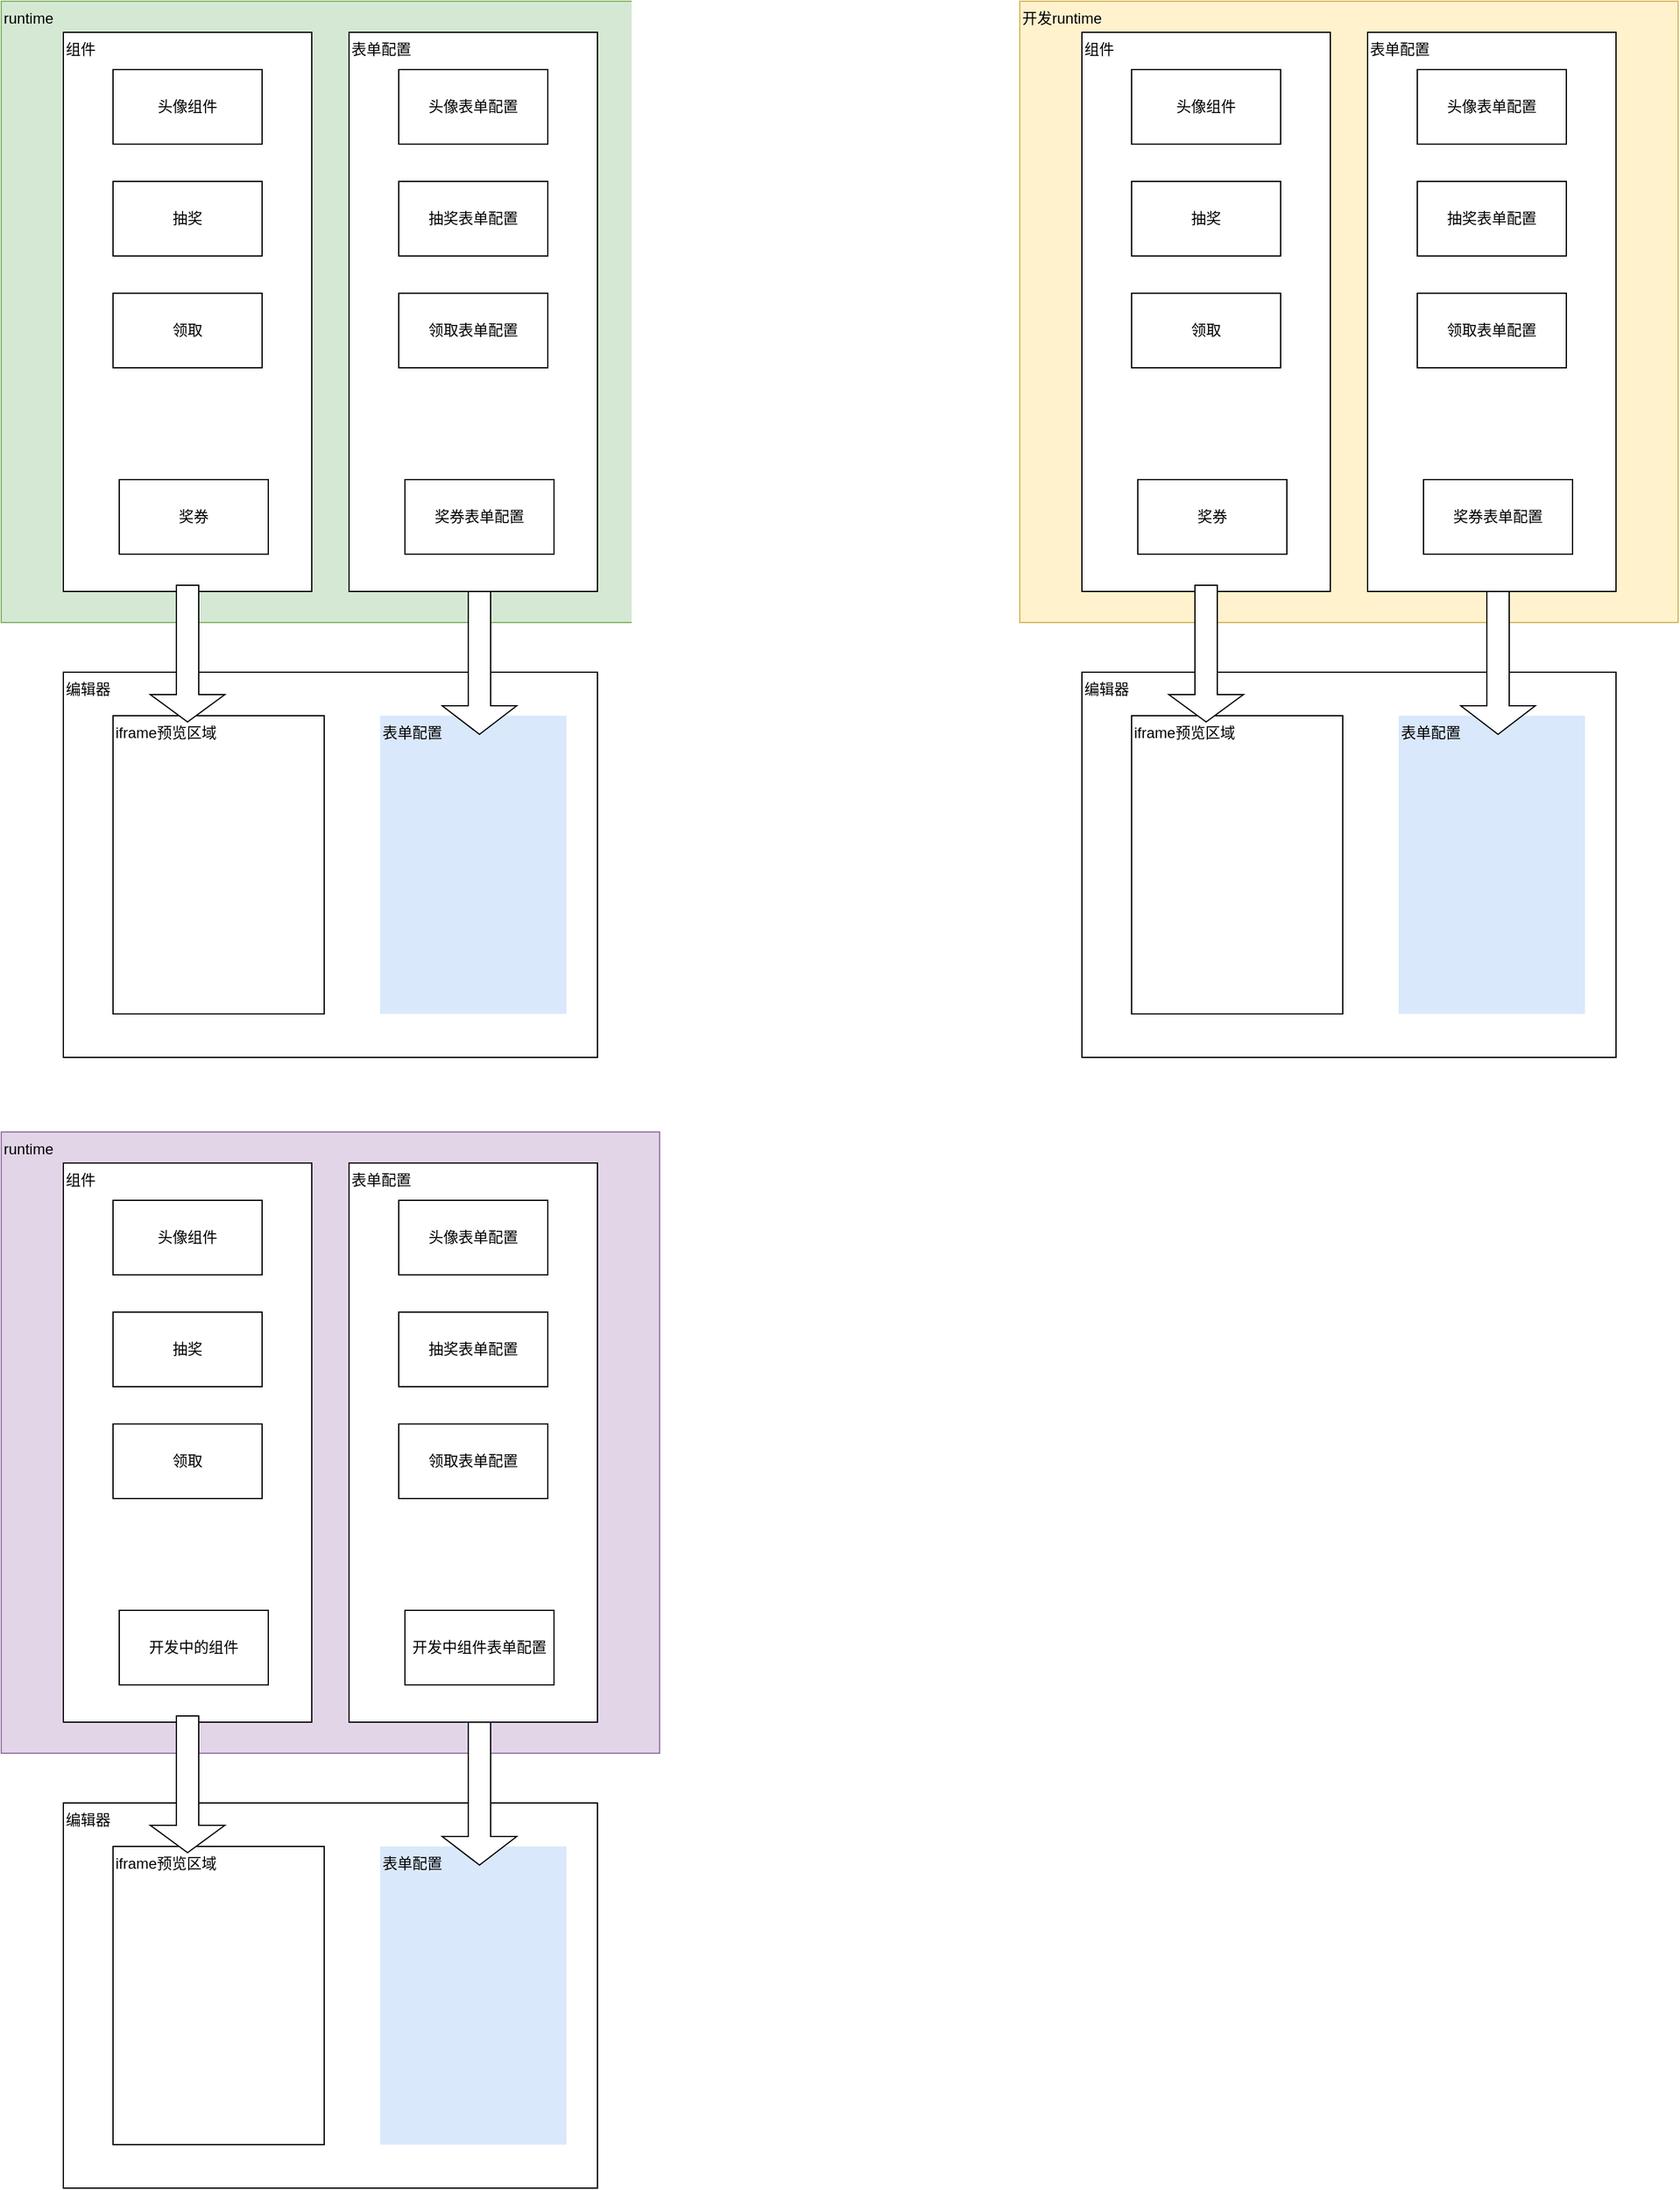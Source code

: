 <mxfile version="21.2.1" type="github">
  <diagram name="第 1 页" id="2doKhfyTxvmAfVmX1QRC">
    <mxGraphModel dx="2074" dy="1085" grid="1" gridSize="10" guides="1" tooltips="1" connect="1" arrows="1" fold="1" page="1" pageScale="1" pageWidth="2339" pageHeight="3300" math="0" shadow="0">
      <root>
        <mxCell id="0" />
        <mxCell id="1" parent="0" />
        <mxCell id="g_p9rQUHt0_gcAnSfRzu-19" value="runtime" style="rounded=0;whiteSpace=wrap;html=1;align=left;verticalAlign=top;fillColor=#d5e8d4;strokeColor=#82b366;" vertex="1" parent="1">
          <mxGeometry x="720" y="240" width="530" height="500" as="geometry" />
        </mxCell>
        <mxCell id="g_p9rQUHt0_gcAnSfRzu-2" value="编辑器" style="rounded=0;whiteSpace=wrap;html=1;align=left;verticalAlign=top;" vertex="1" parent="1">
          <mxGeometry x="770" y="780" width="430" height="310" as="geometry" />
        </mxCell>
        <mxCell id="g_p9rQUHt0_gcAnSfRzu-3" value="iframe预览区域" style="rounded=0;whiteSpace=wrap;html=1;align=left;verticalAlign=top;" vertex="1" parent="1">
          <mxGeometry x="810" y="815" width="170" height="240" as="geometry" />
        </mxCell>
        <mxCell id="g_p9rQUHt0_gcAnSfRzu-5" value="表单配置" style="rounded=0;whiteSpace=wrap;html=1;align=left;verticalAlign=top;labelBackgroundColor=none;fillColor=#dae8fc;strokeColor=none;" vertex="1" parent="1">
          <mxGeometry x="1025" y="815" width="150" height="240" as="geometry" />
        </mxCell>
        <mxCell id="g_p9rQUHt0_gcAnSfRzu-6" value="组件" style="rounded=0;whiteSpace=wrap;html=1;verticalAlign=top;align=left;" vertex="1" parent="1">
          <mxGeometry x="770" y="265" width="200" height="450" as="geometry" />
        </mxCell>
        <mxCell id="g_p9rQUHt0_gcAnSfRzu-7" value="头像组件" style="rounded=0;whiteSpace=wrap;html=1;" vertex="1" parent="1">
          <mxGeometry x="810" y="295" width="120" height="60" as="geometry" />
        </mxCell>
        <mxCell id="g_p9rQUHt0_gcAnSfRzu-8" value="领取" style="rounded=0;whiteSpace=wrap;html=1;" vertex="1" parent="1">
          <mxGeometry x="810" y="475" width="120" height="60" as="geometry" />
        </mxCell>
        <mxCell id="g_p9rQUHt0_gcAnSfRzu-9" value="抽奖" style="rounded=0;whiteSpace=wrap;html=1;" vertex="1" parent="1">
          <mxGeometry x="810" y="385" width="120" height="60" as="geometry" />
        </mxCell>
        <mxCell id="g_p9rQUHt0_gcAnSfRzu-10" value="奖券" style="rounded=0;whiteSpace=wrap;html=1;" vertex="1" parent="1">
          <mxGeometry x="815" y="625" width="120" height="60" as="geometry" />
        </mxCell>
        <mxCell id="g_p9rQUHt0_gcAnSfRzu-12" value="表单配置" style="rounded=0;whiteSpace=wrap;html=1;verticalAlign=top;align=left;" vertex="1" parent="1">
          <mxGeometry x="1000" y="265" width="200" height="450" as="geometry" />
        </mxCell>
        <mxCell id="g_p9rQUHt0_gcAnSfRzu-13" value="头像表单配置" style="rounded=0;whiteSpace=wrap;html=1;" vertex="1" parent="1">
          <mxGeometry x="1040" y="295" width="120" height="60" as="geometry" />
        </mxCell>
        <mxCell id="g_p9rQUHt0_gcAnSfRzu-14" value="领取表单配置" style="rounded=0;whiteSpace=wrap;html=1;" vertex="1" parent="1">
          <mxGeometry x="1040" y="475" width="120" height="60" as="geometry" />
        </mxCell>
        <mxCell id="g_p9rQUHt0_gcAnSfRzu-15" value="抽奖表单配置" style="rounded=0;whiteSpace=wrap;html=1;" vertex="1" parent="1">
          <mxGeometry x="1040" y="385" width="120" height="60" as="geometry" />
        </mxCell>
        <mxCell id="g_p9rQUHt0_gcAnSfRzu-16" value="奖券表单配置" style="rounded=0;whiteSpace=wrap;html=1;" vertex="1" parent="1">
          <mxGeometry x="1045" y="625" width="120" height="60" as="geometry" />
        </mxCell>
        <mxCell id="g_p9rQUHt0_gcAnSfRzu-17" value="" style="shape=singleArrow;direction=south;whiteSpace=wrap;html=1;" vertex="1" parent="1">
          <mxGeometry x="840" y="710" width="60" height="110" as="geometry" />
        </mxCell>
        <mxCell id="g_p9rQUHt0_gcAnSfRzu-18" value="" style="shape=singleArrow;direction=south;whiteSpace=wrap;html=1;" vertex="1" parent="1">
          <mxGeometry x="1075" y="715" width="60" height="115" as="geometry" />
        </mxCell>
        <mxCell id="g_p9rQUHt0_gcAnSfRzu-20" value="开发runtime" style="rounded=0;whiteSpace=wrap;html=1;align=left;verticalAlign=top;fillColor=#fff2cc;strokeColor=#d6b656;" vertex="1" parent="1">
          <mxGeometry x="1540" y="240" width="530" height="500" as="geometry" />
        </mxCell>
        <mxCell id="g_p9rQUHt0_gcAnSfRzu-21" value="编辑器" style="rounded=0;whiteSpace=wrap;html=1;align=left;verticalAlign=top;" vertex="1" parent="1">
          <mxGeometry x="1590" y="780" width="430" height="310" as="geometry" />
        </mxCell>
        <mxCell id="g_p9rQUHt0_gcAnSfRzu-22" value="iframe预览区域" style="rounded=0;whiteSpace=wrap;html=1;align=left;verticalAlign=top;" vertex="1" parent="1">
          <mxGeometry x="1630" y="815" width="170" height="240" as="geometry" />
        </mxCell>
        <mxCell id="g_p9rQUHt0_gcAnSfRzu-23" value="表单配置" style="rounded=0;whiteSpace=wrap;html=1;align=left;verticalAlign=top;labelBackgroundColor=none;fillColor=#dae8fc;strokeColor=none;" vertex="1" parent="1">
          <mxGeometry x="1845" y="815" width="150" height="240" as="geometry" />
        </mxCell>
        <mxCell id="g_p9rQUHt0_gcAnSfRzu-24" value="组件" style="rounded=0;whiteSpace=wrap;html=1;verticalAlign=top;align=left;" vertex="1" parent="1">
          <mxGeometry x="1590" y="265" width="200" height="450" as="geometry" />
        </mxCell>
        <mxCell id="g_p9rQUHt0_gcAnSfRzu-25" value="头像组件" style="rounded=0;whiteSpace=wrap;html=1;" vertex="1" parent="1">
          <mxGeometry x="1630" y="295" width="120" height="60" as="geometry" />
        </mxCell>
        <mxCell id="g_p9rQUHt0_gcAnSfRzu-26" value="领取" style="rounded=0;whiteSpace=wrap;html=1;" vertex="1" parent="1">
          <mxGeometry x="1630" y="475" width="120" height="60" as="geometry" />
        </mxCell>
        <mxCell id="g_p9rQUHt0_gcAnSfRzu-27" value="抽奖" style="rounded=0;whiteSpace=wrap;html=1;" vertex="1" parent="1">
          <mxGeometry x="1630" y="385" width="120" height="60" as="geometry" />
        </mxCell>
        <mxCell id="g_p9rQUHt0_gcAnSfRzu-28" value="奖券" style="rounded=0;whiteSpace=wrap;html=1;" vertex="1" parent="1">
          <mxGeometry x="1635" y="625" width="120" height="60" as="geometry" />
        </mxCell>
        <mxCell id="g_p9rQUHt0_gcAnSfRzu-29" value="表单配置" style="rounded=0;whiteSpace=wrap;html=1;verticalAlign=top;align=left;" vertex="1" parent="1">
          <mxGeometry x="1820" y="265" width="200" height="450" as="geometry" />
        </mxCell>
        <mxCell id="g_p9rQUHt0_gcAnSfRzu-30" value="头像表单配置" style="rounded=0;whiteSpace=wrap;html=1;" vertex="1" parent="1">
          <mxGeometry x="1860" y="295" width="120" height="60" as="geometry" />
        </mxCell>
        <mxCell id="g_p9rQUHt0_gcAnSfRzu-31" value="领取表单配置" style="rounded=0;whiteSpace=wrap;html=1;" vertex="1" parent="1">
          <mxGeometry x="1860" y="475" width="120" height="60" as="geometry" />
        </mxCell>
        <mxCell id="g_p9rQUHt0_gcAnSfRzu-32" value="抽奖表单配置" style="rounded=0;whiteSpace=wrap;html=1;" vertex="1" parent="1">
          <mxGeometry x="1860" y="385" width="120" height="60" as="geometry" />
        </mxCell>
        <mxCell id="g_p9rQUHt0_gcAnSfRzu-33" value="奖券表单配置" style="rounded=0;whiteSpace=wrap;html=1;" vertex="1" parent="1">
          <mxGeometry x="1865" y="625" width="120" height="60" as="geometry" />
        </mxCell>
        <mxCell id="g_p9rQUHt0_gcAnSfRzu-34" value="" style="shape=singleArrow;direction=south;whiteSpace=wrap;html=1;" vertex="1" parent="1">
          <mxGeometry x="1660" y="710" width="60" height="110" as="geometry" />
        </mxCell>
        <mxCell id="g_p9rQUHt0_gcAnSfRzu-35" value="" style="shape=singleArrow;direction=south;whiteSpace=wrap;html=1;" vertex="1" parent="1">
          <mxGeometry x="1895" y="715" width="60" height="115" as="geometry" />
        </mxCell>
        <mxCell id="g_p9rQUHt0_gcAnSfRzu-36" value="runtime" style="rounded=0;whiteSpace=wrap;html=1;align=left;verticalAlign=top;fillColor=#e1d5e7;strokeColor=#9673a6;" vertex="1" parent="1">
          <mxGeometry x="720" y="1150" width="530" height="500" as="geometry" />
        </mxCell>
        <mxCell id="g_p9rQUHt0_gcAnSfRzu-37" value="编辑器" style="rounded=0;whiteSpace=wrap;html=1;align=left;verticalAlign=top;" vertex="1" parent="1">
          <mxGeometry x="770" y="1690" width="430" height="310" as="geometry" />
        </mxCell>
        <mxCell id="g_p9rQUHt0_gcAnSfRzu-38" value="iframe预览区域" style="rounded=0;whiteSpace=wrap;html=1;align=left;verticalAlign=top;" vertex="1" parent="1">
          <mxGeometry x="810" y="1725" width="170" height="240" as="geometry" />
        </mxCell>
        <mxCell id="g_p9rQUHt0_gcAnSfRzu-39" value="表单配置" style="rounded=0;whiteSpace=wrap;html=1;align=left;verticalAlign=top;labelBackgroundColor=none;fillColor=#dae8fc;strokeColor=none;" vertex="1" parent="1">
          <mxGeometry x="1025" y="1725" width="150" height="240" as="geometry" />
        </mxCell>
        <mxCell id="g_p9rQUHt0_gcAnSfRzu-40" value="组件" style="rounded=0;whiteSpace=wrap;html=1;verticalAlign=top;align=left;" vertex="1" parent="1">
          <mxGeometry x="770" y="1175" width="200" height="450" as="geometry" />
        </mxCell>
        <mxCell id="g_p9rQUHt0_gcAnSfRzu-41" value="头像组件" style="rounded=0;whiteSpace=wrap;html=1;" vertex="1" parent="1">
          <mxGeometry x="810" y="1205" width="120" height="60" as="geometry" />
        </mxCell>
        <mxCell id="g_p9rQUHt0_gcAnSfRzu-42" value="领取" style="rounded=0;whiteSpace=wrap;html=1;" vertex="1" parent="1">
          <mxGeometry x="810" y="1385" width="120" height="60" as="geometry" />
        </mxCell>
        <mxCell id="g_p9rQUHt0_gcAnSfRzu-43" value="抽奖" style="rounded=0;whiteSpace=wrap;html=1;" vertex="1" parent="1">
          <mxGeometry x="810" y="1295" width="120" height="60" as="geometry" />
        </mxCell>
        <mxCell id="g_p9rQUHt0_gcAnSfRzu-44" value="开发中的组件" style="rounded=0;whiteSpace=wrap;html=1;" vertex="1" parent="1">
          <mxGeometry x="815" y="1535" width="120" height="60" as="geometry" />
        </mxCell>
        <mxCell id="g_p9rQUHt0_gcAnSfRzu-45" value="表单配置" style="rounded=0;whiteSpace=wrap;html=1;verticalAlign=top;align=left;" vertex="1" parent="1">
          <mxGeometry x="1000" y="1175" width="200" height="450" as="geometry" />
        </mxCell>
        <mxCell id="g_p9rQUHt0_gcAnSfRzu-46" value="头像表单配置" style="rounded=0;whiteSpace=wrap;html=1;" vertex="1" parent="1">
          <mxGeometry x="1040" y="1205" width="120" height="60" as="geometry" />
        </mxCell>
        <mxCell id="g_p9rQUHt0_gcAnSfRzu-47" value="领取表单配置" style="rounded=0;whiteSpace=wrap;html=1;" vertex="1" parent="1">
          <mxGeometry x="1040" y="1385" width="120" height="60" as="geometry" />
        </mxCell>
        <mxCell id="g_p9rQUHt0_gcAnSfRzu-48" value="抽奖表单配置" style="rounded=0;whiteSpace=wrap;html=1;" vertex="1" parent="1">
          <mxGeometry x="1040" y="1295" width="120" height="60" as="geometry" />
        </mxCell>
        <mxCell id="g_p9rQUHt0_gcAnSfRzu-49" value="开发中组件表单配置" style="rounded=0;whiteSpace=wrap;html=1;" vertex="1" parent="1">
          <mxGeometry x="1045" y="1535" width="120" height="60" as="geometry" />
        </mxCell>
        <mxCell id="g_p9rQUHt0_gcAnSfRzu-50" value="" style="shape=singleArrow;direction=south;whiteSpace=wrap;html=1;" vertex="1" parent="1">
          <mxGeometry x="840" y="1620" width="60" height="110" as="geometry" />
        </mxCell>
        <mxCell id="g_p9rQUHt0_gcAnSfRzu-51" value="" style="shape=singleArrow;direction=south;whiteSpace=wrap;html=1;" vertex="1" parent="1">
          <mxGeometry x="1075" y="1625" width="60" height="115" as="geometry" />
        </mxCell>
      </root>
    </mxGraphModel>
  </diagram>
</mxfile>
